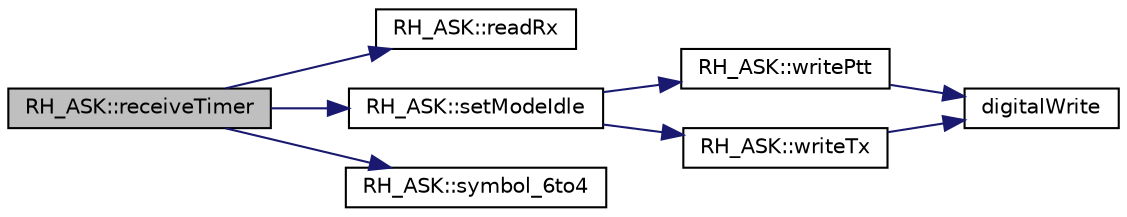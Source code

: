 digraph "RH_ASK::receiveTimer"
{
 // LATEX_PDF_SIZE
  edge [fontname="Helvetica",fontsize="10",labelfontname="Helvetica",labelfontsize="10"];
  node [fontname="Helvetica",fontsize="10",shape=record];
  rankdir="LR";
  Node1 [label="RH_ASK::receiveTimer",height=0.2,width=0.4,color="black", fillcolor="grey75", style="filled", fontcolor="black",tooltip="The receiver handler function, called a 8 times the bit rate."];
  Node1 -> Node2 [color="midnightblue",fontsize="10",style="solid",fontname="Helvetica"];
  Node2 [label="RH_ASK::readRx",height=0.2,width=0.4,color="black", fillcolor="white", style="filled",URL="$class_r_h___a_s_k.html#a4632e6f5550aeb68e5dbc3d6afc70e63",tooltip="Read the rxPin in a platform dependent way, taking into account whether it is inverted or not."];
  Node1 -> Node3 [color="midnightblue",fontsize="10",style="solid",fontname="Helvetica"];
  Node3 [label="RH_ASK::setModeIdle",height=0.2,width=0.4,color="black", fillcolor="white", style="filled",URL="$class_r_h___a_s_k.html#ac15a9d55b127a9e507b7244b0d2a781f",tooltip=" "];
  Node3 -> Node4 [color="midnightblue",fontsize="10",style="solid",fontname="Helvetica"];
  Node4 [label="RH_ASK::writePtt",height=0.2,width=0.4,color="black", fillcolor="white", style="filled",URL="$class_r_h___a_s_k.html#ab05ce889797693d3f1d30e268e0e074e",tooltip="Write the txPin in a platform dependent way, taking into account whether it is inverted or not."];
  Node4 -> Node5 [color="midnightblue",fontsize="10",style="solid",fontname="Helvetica"];
  Node5 [label="digitalWrite",height=0.2,width=0.4,color="black", fillcolor="white", style="filled",URL="$_ras_pi_8cpp.html#a21c224d04b05de3f68dce98958d02b7c",tooltip=" "];
  Node3 -> Node6 [color="midnightblue",fontsize="10",style="solid",fontname="Helvetica"];
  Node6 [label="RH_ASK::writeTx",height=0.2,width=0.4,color="black", fillcolor="white", style="filled",URL="$class_r_h___a_s_k.html#a89f9993d134eabc7442c82704e41a314",tooltip="Write the txPin in a platform dependent way."];
  Node6 -> Node5 [color="midnightblue",fontsize="10",style="solid",fontname="Helvetica"];
  Node1 -> Node7 [color="midnightblue",fontsize="10",style="solid",fontname="Helvetica"];
  Node7 [label="RH_ASK::symbol_6to4",height=0.2,width=0.4,color="black", fillcolor="white", style="filled",URL="$class_r_h___a_s_k.html#a3a730df29c0f977f0888156a01e7639f",tooltip="Translates a 6 bit symbol to its 4 bit plaintext equivalent."];
}
